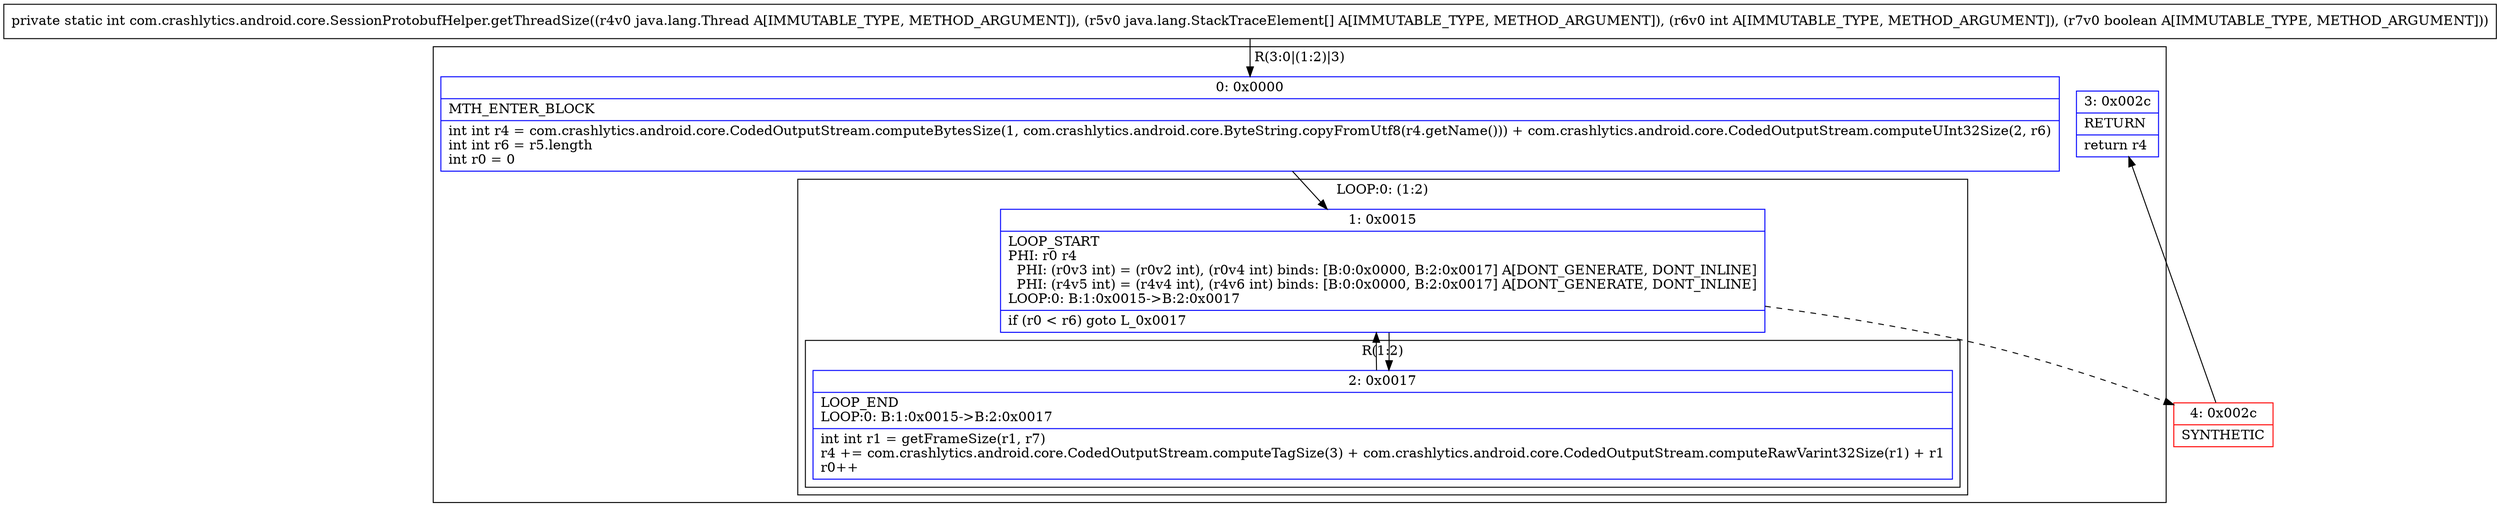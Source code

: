digraph "CFG forcom.crashlytics.android.core.SessionProtobufHelper.getThreadSize(Ljava\/lang\/Thread;[Ljava\/lang\/StackTraceElement;IZ)I" {
subgraph cluster_Region_1453170866 {
label = "R(3:0|(1:2)|3)";
node [shape=record,color=blue];
Node_0 [shape=record,label="{0\:\ 0x0000|MTH_ENTER_BLOCK\l|int int r4 = com.crashlytics.android.core.CodedOutputStream.computeBytesSize(1, com.crashlytics.android.core.ByteString.copyFromUtf8(r4.getName())) + com.crashlytics.android.core.CodedOutputStream.computeUInt32Size(2, r6)\lint int r6 = r5.length\lint r0 = 0\l}"];
subgraph cluster_LoopRegion_1415351027 {
label = "LOOP:0: (1:2)";
node [shape=record,color=blue];
Node_1 [shape=record,label="{1\:\ 0x0015|LOOP_START\lPHI: r0 r4 \l  PHI: (r0v3 int) = (r0v2 int), (r0v4 int) binds: [B:0:0x0000, B:2:0x0017] A[DONT_GENERATE, DONT_INLINE]\l  PHI: (r4v5 int) = (r4v4 int), (r4v6 int) binds: [B:0:0x0000, B:2:0x0017] A[DONT_GENERATE, DONT_INLINE]\lLOOP:0: B:1:0x0015\-\>B:2:0x0017\l|if (r0 \< r6) goto L_0x0017\l}"];
subgraph cluster_Region_30533517 {
label = "R(1:2)";
node [shape=record,color=blue];
Node_2 [shape=record,label="{2\:\ 0x0017|LOOP_END\lLOOP:0: B:1:0x0015\-\>B:2:0x0017\l|int int r1 = getFrameSize(r1, r7)\lr4 += com.crashlytics.android.core.CodedOutputStream.computeTagSize(3) + com.crashlytics.android.core.CodedOutputStream.computeRawVarint32Size(r1) + r1\lr0++\l}"];
}
}
Node_3 [shape=record,label="{3\:\ 0x002c|RETURN\l|return r4\l}"];
}
Node_4 [shape=record,color=red,label="{4\:\ 0x002c|SYNTHETIC\l}"];
MethodNode[shape=record,label="{private static int com.crashlytics.android.core.SessionProtobufHelper.getThreadSize((r4v0 java.lang.Thread A[IMMUTABLE_TYPE, METHOD_ARGUMENT]), (r5v0 java.lang.StackTraceElement[] A[IMMUTABLE_TYPE, METHOD_ARGUMENT]), (r6v0 int A[IMMUTABLE_TYPE, METHOD_ARGUMENT]), (r7v0 boolean A[IMMUTABLE_TYPE, METHOD_ARGUMENT])) }"];
MethodNode -> Node_0;
Node_0 -> Node_1;
Node_1 -> Node_2;
Node_1 -> Node_4[style=dashed];
Node_2 -> Node_1;
Node_4 -> Node_3;
}

